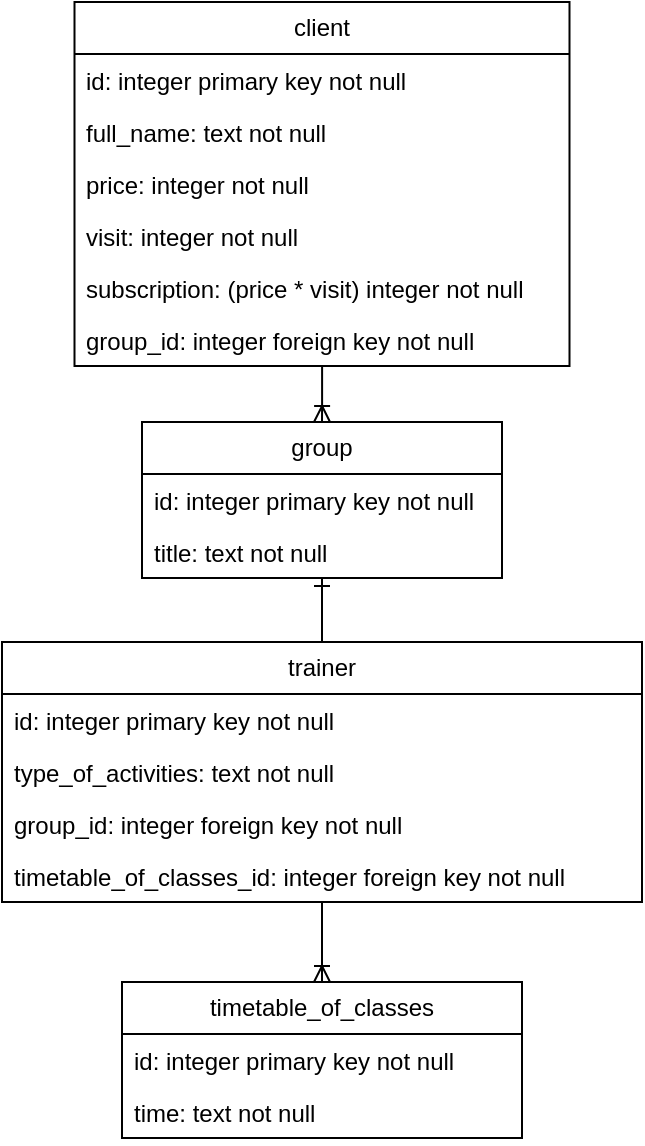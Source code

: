 <mxfile version="21.6.8" type="device">
  <diagram name="Page-1" id="gwRREFC47qbMZOVPBy6i">
    <mxGraphModel dx="1098" dy="988" grid="1" gridSize="10" guides="1" tooltips="1" connect="1" arrows="1" fold="1" page="1" pageScale="1" pageWidth="850" pageHeight="1100" math="0" shadow="0">
      <root>
        <mxCell id="0" />
        <mxCell id="1" parent="0" />
        <mxCell id="SfuORoU5F6rjj5oaqZg6-2" style="edgeStyle=orthogonalEdgeStyle;rounded=0;orthogonalLoop=1;jettySize=auto;html=1;endArrow=ERoneToMany;endFill=0;" parent="1" source="JPWTTGzQHzgfMVElDUcT-2" target="JPWTTGzQHzgfMVElDUcT-19" edge="1">
          <mxGeometry relative="1" as="geometry" />
        </mxCell>
        <mxCell id="JPWTTGzQHzgfMVElDUcT-2" value="trainer" style="swimlane;fontStyle=0;childLayout=stackLayout;horizontal=1;startSize=26;fillColor=none;horizontalStack=0;resizeParent=1;resizeParentMax=0;resizeLast=0;collapsible=1;marginBottom=0;whiteSpace=wrap;html=1;" parent="1" vertex="1">
          <mxGeometry x="80" y="710" width="320" height="130" as="geometry">
            <mxRectangle x="80" y="80" width="70" height="30" as="alternateBounds" />
          </mxGeometry>
        </mxCell>
        <mxCell id="JPWTTGzQHzgfMVElDUcT-3" value="id: integer primary key not null" style="text;strokeColor=none;fillColor=none;align=left;verticalAlign=top;spacingLeft=4;spacingRight=4;overflow=hidden;rotatable=0;points=[[0,0.5],[1,0.5]];portConstraint=eastwest;whiteSpace=wrap;html=1;" parent="JPWTTGzQHzgfMVElDUcT-2" vertex="1">
          <mxGeometry y="26" width="320" height="26" as="geometry" />
        </mxCell>
        <mxCell id="JPWTTGzQHzgfMVElDUcT-5" value="type_of_activities: text not null" style="text;strokeColor=none;fillColor=none;align=left;verticalAlign=top;spacingLeft=4;spacingRight=4;overflow=hidden;rotatable=0;points=[[0,0.5],[1,0.5]];portConstraint=eastwest;whiteSpace=wrap;html=1;" parent="JPWTTGzQHzgfMVElDUcT-2" vertex="1">
          <mxGeometry y="52" width="320" height="26" as="geometry" />
        </mxCell>
        <mxCell id="JPWTTGzQHzgfMVElDUcT-18" value="group_id: integer foreign key not null" style="text;strokeColor=none;fillColor=none;align=left;verticalAlign=top;spacingLeft=4;spacingRight=4;overflow=hidden;rotatable=0;points=[[0,0.5],[1,0.5]];portConstraint=eastwest;whiteSpace=wrap;html=1;" parent="JPWTTGzQHzgfMVElDUcT-2" vertex="1">
          <mxGeometry y="78" width="320" height="26" as="geometry" />
        </mxCell>
        <mxCell id="JPWTTGzQHzgfMVElDUcT-6" value="timetable_of_classes_id: integer foreign key not null" style="text;strokeColor=none;fillColor=none;align=left;verticalAlign=top;spacingLeft=4;spacingRight=4;overflow=hidden;rotatable=0;points=[[0,0.5],[1,0.5]];portConstraint=eastwest;whiteSpace=wrap;html=1;spacing=2;" parent="JPWTTGzQHzgfMVElDUcT-2" vertex="1">
          <mxGeometry y="104" width="320" height="26" as="geometry" />
        </mxCell>
        <mxCell id="JPWTTGzQHzgfMVElDUcT-8" value="group" style="swimlane;fontStyle=0;childLayout=stackLayout;horizontal=1;startSize=26;fillColor=none;horizontalStack=0;resizeParent=1;resizeParentMax=0;resizeLast=0;collapsible=1;marginBottom=0;whiteSpace=wrap;html=1;" parent="1" vertex="1">
          <mxGeometry x="150" y="600" width="180" height="78" as="geometry" />
        </mxCell>
        <mxCell id="JPWTTGzQHzgfMVElDUcT-9" value="id: integer primary key not null" style="text;strokeColor=none;fillColor=none;align=left;verticalAlign=top;spacingLeft=4;spacingRight=4;overflow=hidden;rotatable=0;points=[[0,0.5],[1,0.5]];portConstraint=eastwest;whiteSpace=wrap;html=1;" parent="JPWTTGzQHzgfMVElDUcT-8" vertex="1">
          <mxGeometry y="26" width="180" height="26" as="geometry" />
        </mxCell>
        <mxCell id="JPWTTGzQHzgfMVElDUcT-10" value="title: text not null" style="text;strokeColor=none;fillColor=none;align=left;verticalAlign=top;spacingLeft=4;spacingRight=4;overflow=hidden;rotatable=0;points=[[0,0.5],[1,0.5]];portConstraint=eastwest;whiteSpace=wrap;html=1;" parent="JPWTTGzQHzgfMVElDUcT-8" vertex="1">
          <mxGeometry y="52" width="180" height="26" as="geometry" />
        </mxCell>
        <mxCell id="SfuORoU5F6rjj5oaqZg6-3" style="edgeStyle=orthogonalEdgeStyle;rounded=0;orthogonalLoop=1;jettySize=auto;html=1;endArrow=ERoneToMany;endFill=0;" parent="1" source="JPWTTGzQHzgfMVElDUcT-12" target="JPWTTGzQHzgfMVElDUcT-8" edge="1">
          <mxGeometry relative="1" as="geometry" />
        </mxCell>
        <mxCell id="JPWTTGzQHzgfMVElDUcT-12" value="client" style="swimlane;fontStyle=0;childLayout=stackLayout;horizontal=1;startSize=26;fillColor=none;horizontalStack=0;resizeParent=1;resizeParentMax=0;resizeLast=0;collapsible=1;marginBottom=0;whiteSpace=wrap;html=1;" parent="1" vertex="1">
          <mxGeometry x="116.25" y="390" width="247.5" height="182" as="geometry" />
        </mxCell>
        <mxCell id="JPWTTGzQHzgfMVElDUcT-13" value="id: integer primary key not null" style="text;strokeColor=none;fillColor=none;align=left;verticalAlign=top;spacingLeft=4;spacingRight=4;overflow=hidden;rotatable=0;points=[[0,0.5],[1,0.5]];portConstraint=eastwest;whiteSpace=wrap;html=1;" parent="JPWTTGzQHzgfMVElDUcT-12" vertex="1">
          <mxGeometry y="26" width="247.5" height="26" as="geometry" />
        </mxCell>
        <mxCell id="JPWTTGzQHzgfMVElDUcT-14" value="full_name: text not null" style="text;strokeColor=none;fillColor=none;align=left;verticalAlign=top;spacingLeft=4;spacingRight=4;overflow=hidden;rotatable=0;points=[[0,0.5],[1,0.5]];portConstraint=eastwest;whiteSpace=wrap;html=1;" parent="JPWTTGzQHzgfMVElDUcT-12" vertex="1">
          <mxGeometry y="52" width="247.5" height="26" as="geometry" />
        </mxCell>
        <mxCell id="mP268c0FgqLA2c55p86d-1" value="price: integer not null" style="text;strokeColor=none;fillColor=none;align=left;verticalAlign=top;spacingLeft=4;spacingRight=4;overflow=hidden;rotatable=0;points=[[0,0.5],[1,0.5]];portConstraint=eastwest;whiteSpace=wrap;html=1;" parent="JPWTTGzQHzgfMVElDUcT-12" vertex="1">
          <mxGeometry y="78" width="247.5" height="26" as="geometry" />
        </mxCell>
        <mxCell id="JPWTTGzQHzgfMVElDUcT-16" value="visit: integer not null" style="text;strokeColor=none;fillColor=none;align=left;verticalAlign=top;spacingLeft=4;spacingRight=4;overflow=hidden;rotatable=0;points=[[0,0.5],[1,0.5]];portConstraint=eastwest;whiteSpace=wrap;html=1;" parent="JPWTTGzQHzgfMVElDUcT-12" vertex="1">
          <mxGeometry y="104" width="247.5" height="26" as="geometry" />
        </mxCell>
        <mxCell id="JPWTTGzQHzgfMVElDUcT-15" value="subscription: (price * visit) integer not null" style="text;strokeColor=none;fillColor=none;align=left;verticalAlign=top;spacingLeft=4;spacingRight=4;overflow=hidden;rotatable=0;points=[[0,0.5],[1,0.5]];portConstraint=eastwest;whiteSpace=wrap;html=1;" parent="JPWTTGzQHzgfMVElDUcT-12" vertex="1">
          <mxGeometry y="130" width="247.5" height="26" as="geometry" />
        </mxCell>
        <mxCell id="JPWTTGzQHzgfMVElDUcT-17" value="group_id: integer foreign key not null" style="text;strokeColor=none;fillColor=none;align=left;verticalAlign=top;spacingLeft=4;spacingRight=4;overflow=hidden;rotatable=0;points=[[0,0.5],[1,0.5]];portConstraint=eastwest;whiteSpace=wrap;html=1;" parent="JPWTTGzQHzgfMVElDUcT-12" vertex="1">
          <mxGeometry y="156" width="247.5" height="26" as="geometry" />
        </mxCell>
        <mxCell id="JPWTTGzQHzgfMVElDUcT-19" value="timetable_of_classes" style="swimlane;fontStyle=0;childLayout=stackLayout;horizontal=1;startSize=26;fillColor=none;horizontalStack=0;resizeParent=1;resizeParentMax=0;resizeLast=0;collapsible=1;marginBottom=0;whiteSpace=wrap;html=1;" parent="1" vertex="1">
          <mxGeometry x="140" y="880" width="200" height="78" as="geometry" />
        </mxCell>
        <mxCell id="JPWTTGzQHzgfMVElDUcT-20" value="id: integer primary key not null" style="text;strokeColor=none;fillColor=none;align=left;verticalAlign=top;spacingLeft=4;spacingRight=4;overflow=hidden;rotatable=0;points=[[0,0.5],[1,0.5]];portConstraint=eastwest;whiteSpace=wrap;html=1;" parent="JPWTTGzQHzgfMVElDUcT-19" vertex="1">
          <mxGeometry y="26" width="200" height="26" as="geometry" />
        </mxCell>
        <mxCell id="JPWTTGzQHzgfMVElDUcT-21" value="time: text not null" style="text;strokeColor=none;fillColor=none;align=left;verticalAlign=top;spacingLeft=4;spacingRight=4;overflow=hidden;rotatable=0;points=[[0,0.5],[1,0.5]];portConstraint=eastwest;whiteSpace=wrap;html=1;" parent="JPWTTGzQHzgfMVElDUcT-19" vertex="1">
          <mxGeometry y="52" width="200" height="26" as="geometry" />
        </mxCell>
        <mxCell id="SfuORoU5F6rjj5oaqZg6-1" style="edgeStyle=orthogonalEdgeStyle;rounded=0;orthogonalLoop=1;jettySize=auto;html=1;endArrow=ERone;endFill=0;exitX=0.5;exitY=0;exitDx=0;exitDy=0;" parent="1" source="JPWTTGzQHzgfMVElDUcT-2" target="JPWTTGzQHzgfMVElDUcT-8" edge="1">
          <mxGeometry relative="1" as="geometry" />
        </mxCell>
      </root>
    </mxGraphModel>
  </diagram>
</mxfile>
